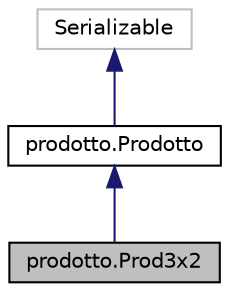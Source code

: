 digraph "prodotto.Prod3x2"
{
  edge [fontname="Helvetica",fontsize="10",labelfontname="Helvetica",labelfontsize="10"];
  node [fontname="Helvetica",fontsize="10",shape=record];
  Node1 [label="prodotto.Prod3x2",height=0.2,width=0.4,color="black", fillcolor="grey75", style="filled", fontcolor="black"];
  Node2 -> Node1 [dir="back",color="midnightblue",fontsize="10",style="solid",fontname="Helvetica"];
  Node2 [label="prodotto.Prodotto",height=0.2,width=0.4,color="black", fillcolor="white", style="filled",URL="$classprodotto_1_1Prodotto.html",tooltip="classe che implementa il Prodotto che poi si suddivide in altre due sottoclassi ProdSconto e Prod3x2..."];
  Node3 -> Node2 [dir="back",color="midnightblue",fontsize="10",style="solid",fontname="Helvetica"];
  Node3 [label="Serializable",height=0.2,width=0.4,color="grey75", fillcolor="white", style="filled"];
}

